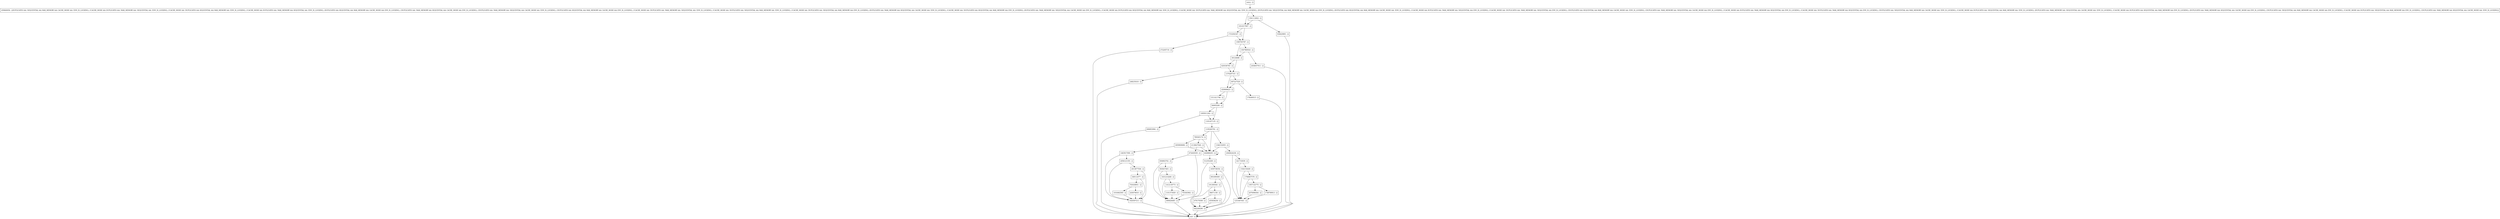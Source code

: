 digraph insertOrUpdateRecord {
node [shape=record];
642249296 [label="642249296 - []"];
1511411746 [label="1511411746 - []"];
178369515 [label="178369515 - []"];
789365174 [label="789365174 - []"];
1095911202 [label="1095911202 - []"];
1463917090 [label="1463917090 - []"];
1631214268 [label="1631214268 - []"];
455838236 [label="455838236 - []"];
697227529 [label="697227529 - []"];
2118627040 [label="2118627040 - []"];
272205718 [label="272205718 - []"];
1016462565 [label="1016462565 - []"];
472645039 [label="472645039 - []"];
2013877504 [label="2013877504 - []"];
1544154449 [label="1544154449 - []"];
96671158 [label="96671158 - []"];
479179308 [label="479179308 - []"];
2076996564 [label="2076996564 - []"];
1814317807 [label="1814317807 - []"];
583647403 [label="583647403 - []"];
1748789913 [label="1748789913 - []"];
1195283781 [label="1195283781 - []"];
1957132775 [label="1957132775 - []"];
1181457135 [label="1181457135 - []"];
1412139773 [label="1412139773 - []"];
entry [label="entry - []"];
exit [label="exit - []"];
1859909696 [label="1859909696 - []"];
690626485 [label="690626485 - []"];
703438951 [label="703438951 - []"];
30124688 [label="30124688 - []"];
512352269 [label="512352269 - []"];
629336765 [label="629336765 - []"];
1251667441 [label="1251667441 - []"];
459660056 [label="459660056 - [(DUPLICATES && !SEQUENTIAL && MAX_MEMORY && CACHE_MODE && !ENV_IS_LOCKING), (!CACHE_MODE && DUPLICATES && !MAX_MEMORY && !SEQUENTIAL && !ENV_IS_LOCKING), (!CACHE_MODE && !DUPLICATES && SEQUENTIAL && MAX_MEMORY && !ENV_IS_LOCKING), (!CACHE_MODE && DUPLICATES && !MAX_MEMORY && SEQUENTIAL && !ENV_IS_LOCKING), (DUPLICATES && SEQUENTIAL && MAX_MEMORY && CACHE_MODE && ENV_IS_LOCKING), (!DUPLICATES && !MAX_MEMORY && SEQUENTIAL && CACHE_MODE && ENV_IS_LOCKING), (!DUPLICATES && !MAX_MEMORY && !SEQUENTIAL && CACHE_MODE && !ENV_IS_LOCKING), (!DUPLICATES && SEQUENTIAL && MAX_MEMORY && CACHE_MODE && ENV_IS_LOCKING), (!CACHE_MODE && !DUPLICATES && !MAX_MEMORY && !SEQUENTIAL && !ENV_IS_LOCKING), (!CACHE_MODE && !DUPLICATES && !SEQUENTIAL && MAX_MEMORY && !ENV_IS_LOCKING), (!CACHE_MODE && !DUPLICATES && !SEQUENTIAL && MAX_MEMORY && ENV_IS_LOCKING), (DUPLICATES && !MAX_MEMORY && SEQUENTIAL && CACHE_MODE && !ENV_IS_LOCKING), (!CACHE_MODE && !DUPLICATES && SEQUENTIAL && MAX_MEMORY && ENV_IS_LOCKING), (DUPLICATES && !MAX_MEMORY && !SEQUENTIAL && CACHE_MODE && ENV_IS_LOCKING), (!CACHE_MODE && DUPLICATES && SEQUENTIAL && MAX_MEMORY && !ENV_IS_LOCKING), (!CACHE_MODE && !DUPLICATES && !MAX_MEMORY && SEQUENTIAL && !ENV_IS_LOCKING), (DUPLICATES && !SEQUENTIAL && MAX_MEMORY && CACHE_MODE && ENV_IS_LOCKING), (DUPLICATES && SEQUENTIAL && MAX_MEMORY && CACHE_MODE && !ENV_IS_LOCKING), (!CACHE_MODE && DUPLICATES && !MAX_MEMORY && !SEQUENTIAL && ENV_IS_LOCKING), (!CACHE_MODE && !DUPLICATES && !MAX_MEMORY && !SEQUENTIAL && ENV_IS_LOCKING), (!DUPLICATES && SEQUENTIAL && MAX_MEMORY && CACHE_MODE && !ENV_IS_LOCKING), (!DUPLICATES && !MAX_MEMORY && !SEQUENTIAL && CACHE_MODE && ENV_IS_LOCKING), (!CACHE_MODE && DUPLICATES && !MAX_MEMORY && SEQUENTIAL && ENV_IS_LOCKING), (!CACHE_MODE && !DUPLICATES && !MAX_MEMORY && SEQUENTIAL && ENV_IS_LOCKING), (!DUPLICATES && !SEQUENTIAL && MAX_MEMORY && CACHE_MODE && !ENV_IS_LOCKING), (!CACHE_MODE && DUPLICATES && !SEQUENTIAL && MAX_MEMORY && !ENV_IS_LOCKING), (DUPLICATES && !MAX_MEMORY && !SEQUENTIAL && CACHE_MODE && !ENV_IS_LOCKING), (!CACHE_MODE && DUPLICATES && SEQUENTIAL && MAX_MEMORY && ENV_IS_LOCKING), (DUPLICATES && !MAX_MEMORY && SEQUENTIAL && CACHE_MODE && ENV_IS_LOCKING), (!DUPLICATES && !SEQUENTIAL && MAX_MEMORY && CACHE_MODE && ENV_IS_LOCKING), (!CACHE_MODE && DUPLICATES && !SEQUENTIAL && MAX_MEMORY && ENV_IS_LOCKING), (!DUPLICATES && !MAX_MEMORY && SEQUENTIAL && CACHE_MODE && !ENV_IS_LOCKING)]"];
690853994 [label="690853994 - []"];
755363962 [label="755363962 - []"];
2040624238 [label="2040624238 - []"];
248235416 [label="248235416 - []"];
2056121355 [label="2056121355 - []"];
191309344 [label="191309344 - []"];
1723292347 [label="1723292347 - []"];
1567969543 [label="1567969543 - []"];
1920597211 [label="1920597211 - []"];
459999623 [label="459999623 - []"];
1659738354 [label="1659738354 - []"];
243670818 [label="243670818 - []"];
938429891 [label="938429891 - []"];
891699369 [label="891699369 - []"];
1376287331 [label="1376287331 - []"];
421710039 [label="421710039 - []"];
1101373929 [label="1101373929 - []"];
836802702 [label="836802702 - []"];
444888293 [label="444888293 - []"];
2036057911 [label="2036057911 - []"];
1346152955 [label="1346152955 - []"];
349112577 [label="349112577 - []"];
1585765787 [label="1585765787 - []"];
1561112822 [label="1561112822 - []"];
1766847578 [label="1766847578 - []"];
84905208 [label="84905208 - []"];
entry;
exit;
642249296 -> exit;
1511411746 -> 84905208;
178369515 -> exit;
789365174 -> 2118627040;
789365174 -> 1859909696;
789365174 -> 444888293;
1095911202 -> 690853994;
1095911202 -> 1181457135;
1463917090 -> 2056121355;
1463917090 -> 1920597211;
1631214268 -> 690626485;
1631214268 -> 1412139773;
455838236 -> 642249296;
697227529 -> 178369515;
697227529 -> 459999623;
2118627040 -> 472645039;
2118627040 -> 444888293;
272205718 -> exit;
1016462565 -> 1920597211;
472645039 -> 690626485;
472645039 -> 836802702;
2013877504 -> 349112577;
2013877504 -> 1920597211;
1544154449 -> 1251667441;
1544154449 -> 1766847578;
96671158 -> 479179308;
96671158 -> 455838236;
479179308 -> 642249296;
2076996564 -> 1251667441;
1814317807 -> 1585765787;
1814317807 -> 1723292347;
583647403 -> 690626485;
583647403 -> 1631214268;
1748789913 -> 1251667441;
1195283781 -> 1346152955;
1195283781 -> 789365174;
1195283781 -> 444888293;
1957132775 -> 2076996564;
1957132775 -> 1748789913;
1181457135 -> 1195283781;
1412139773 -> 1101373929;
1412139773 -> 755363962;
entry -> 459660056;
1859909696 -> 1463917090;
1859909696 -> 444888293;
690626485 -> exit;
703438951 -> 1016462565;
703438951 -> 243670818;
30124688 -> 629336765;
30124688 -> 1376287331;
512352269 -> 642249296;
512352269 -> 1659738354;
629336765 -> 1376287331;
629336765 -> 248235416;
1251667441 -> exit;
459660056 -> 1561112822;
459660056 -> 1814317807;
690853994 -> exit;
755363962 -> 690626485;
2040624238 -> 1251667441;
2040624238 -> 421710039;
248235416 -> exit;
2056121355 -> 2013877504;
2056121355 -> 1920597211;
191309344 -> 642249296;
191309344 -> 96671158;
1723292347 -> 272205718;
1723292347 -> 1585765787;
1567969543 -> 30124688;
1567969543 -> 2036057911;
1920597211 -> exit;
459999623 -> 1511411746;
459999623 -> 84905208;
1659738354 -> 891699369;
1659738354 -> 642249296;
243670818 -> 1920597211;
938429891 -> exit;
891699369 -> 642249296;
891699369 -> 191309344;
1376287331 -> 697227529;
1376287331 -> 459999623;
421710039 -> 1251667441;
421710039 -> 1544154449;
1101373929 -> 690626485;
836802702 -> 583647403;
836802702 -> 690626485;
444888293 -> 512352269;
444888293 -> 444888293;
2036057911 -> exit;
1346152955 -> 2040624238;
1346152955 -> 444888293;
349112577 -> 703438951;
349112577 -> 1920597211;
1585765787 -> 1567969543;
1585765787 -> 30124688;
1561112822 -> 1814317807;
1561112822 -> 938429891;
1766847578 -> 1251667441;
1766847578 -> 1957132775;
84905208 -> 1095911202;
84905208 -> 1181457135;
}

